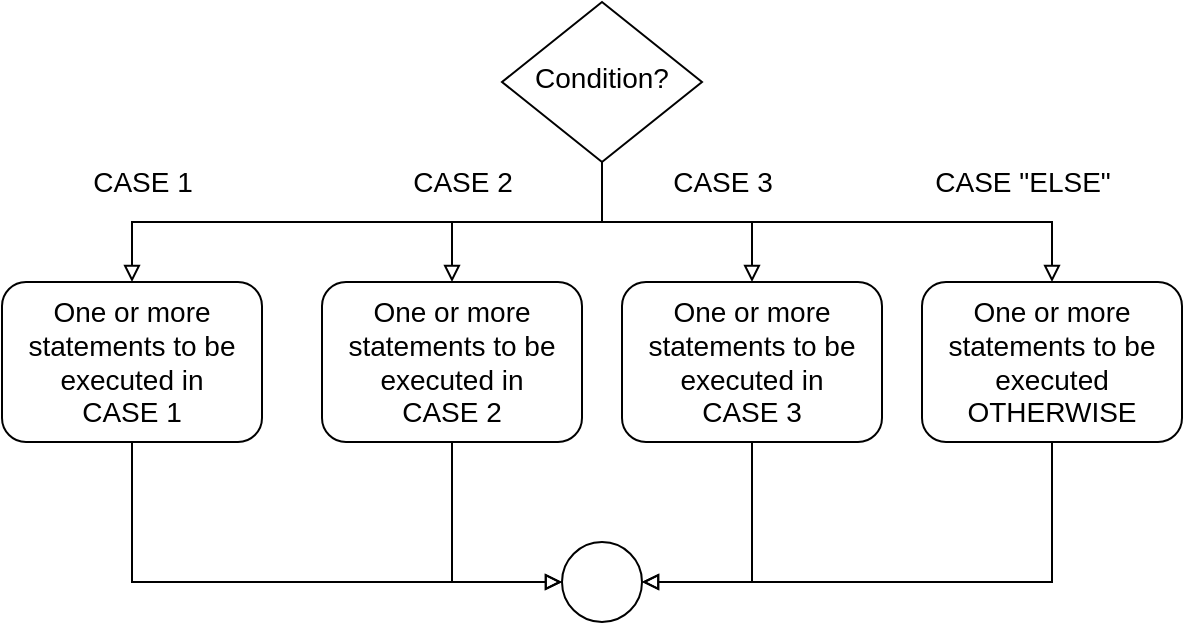 <mxfile version="12.7.4" type="device"><diagram id="C5RBs43oDa-KdzZeNtuy" name="Page-1"><mxGraphModel dx="1038" dy="531" grid="1" gridSize="10" guides="1" tooltips="1" connect="1" arrows="1" fold="1" page="1" pageScale="1" pageWidth="827" pageHeight="1169" math="0" shadow="0"><root><mxCell id="WIyWlLk6GJQsqaUBKTNV-0"/><mxCell id="WIyWlLk6GJQsqaUBKTNV-1" parent="WIyWlLk6GJQsqaUBKTNV-0"/><mxCell id="7kUeNe8gwM-oFzCaWB0E-4" value="CASE 1" style="edgeStyle=orthogonalEdgeStyle;rounded=0;orthogonalLoop=1;jettySize=auto;html=1;entryX=0.5;entryY=0;entryDx=0;entryDy=0;endArrow=block;endFill=0;exitX=0.5;exitY=1;exitDx=0;exitDy=0;fontSize=14;" edge="1" parent="WIyWlLk6GJQsqaUBKTNV-1" source="WIyWlLk6GJQsqaUBKTNV-6" target="WIyWlLk6GJQsqaUBKTNV-12"><mxGeometry x="0.763" y="-20" relative="1" as="geometry"><mxPoint as="offset"/></mxGeometry></mxCell><mxCell id="7kUeNe8gwM-oFzCaWB0E-5" value="CASE 2" style="edgeStyle=orthogonalEdgeStyle;rounded=0;orthogonalLoop=1;jettySize=auto;html=1;entryX=0.5;entryY=0;entryDx=0;entryDy=0;endArrow=block;endFill=0;fontSize=14;" edge="1" parent="WIyWlLk6GJQsqaUBKTNV-1" source="WIyWlLk6GJQsqaUBKTNV-6" target="WIyWlLk6GJQsqaUBKTNV-7"><mxGeometry x="0.481" y="-20" relative="1" as="geometry"><mxPoint as="offset"/></mxGeometry></mxCell><mxCell id="7kUeNe8gwM-oFzCaWB0E-6" value="CASE 3" style="edgeStyle=orthogonalEdgeStyle;rounded=0;orthogonalLoop=1;jettySize=auto;html=1;entryX=0.5;entryY=0;entryDx=0;entryDy=0;endArrow=block;endFill=0;fontSize=14;" edge="1" parent="WIyWlLk6GJQsqaUBKTNV-1" source="WIyWlLk6GJQsqaUBKTNV-6" target="7kUeNe8gwM-oFzCaWB0E-0"><mxGeometry x="0.333" y="20" relative="1" as="geometry"><mxPoint as="offset"/></mxGeometry></mxCell><mxCell id="7kUeNe8gwM-oFzCaWB0E-7" value="CASE &quot;ELSE&quot;" style="edgeStyle=orthogonalEdgeStyle;rounded=0;orthogonalLoop=1;jettySize=auto;html=1;entryX=0.5;entryY=0;entryDx=0;entryDy=0;endArrow=block;endFill=0;exitX=0.5;exitY=1;exitDx=0;exitDy=0;fontSize=14;" edge="1" parent="WIyWlLk6GJQsqaUBKTNV-1" source="WIyWlLk6GJQsqaUBKTNV-6" target="7kUeNe8gwM-oFzCaWB0E-1"><mxGeometry x="0.684" y="20" relative="1" as="geometry"><mxPoint as="offset"/></mxGeometry></mxCell><mxCell id="WIyWlLk6GJQsqaUBKTNV-6" value="Condition?" style="rhombus;whiteSpace=wrap;html=1;shadow=0;fontFamily=Helvetica;fontSize=14;align=center;strokeWidth=1;spacing=6;spacingTop=-4;fontStyle=0" parent="WIyWlLk6GJQsqaUBKTNV-1" vertex="1"><mxGeometry x="300" y="150" width="100" height="80" as="geometry"/></mxCell><mxCell id="7kUeNe8gwM-oFzCaWB0E-14" style="edgeStyle=orthogonalEdgeStyle;rounded=0;orthogonalLoop=1;jettySize=auto;html=1;entryX=0;entryY=0.5;entryDx=0;entryDy=0;endArrow=block;endFill=0;fontSize=14;" edge="1" parent="WIyWlLk6GJQsqaUBKTNV-1" source="WIyWlLk6GJQsqaUBKTNV-7" target="7kUeNe8gwM-oFzCaWB0E-12"><mxGeometry relative="1" as="geometry"/></mxCell><mxCell id="WIyWlLk6GJQsqaUBKTNV-7" value="One or more statements to be executed in&lt;br&gt;CASE 2" style="rounded=1;whiteSpace=wrap;html=1;fontSize=14;glass=0;strokeWidth=1;shadow=0;fontStyle=0" parent="WIyWlLk6GJQsqaUBKTNV-1" vertex="1"><mxGeometry x="210" y="290" width="130" height="80" as="geometry"/></mxCell><mxCell id="7kUeNe8gwM-oFzCaWB0E-13" style="edgeStyle=orthogonalEdgeStyle;rounded=0;orthogonalLoop=1;jettySize=auto;html=1;entryX=0;entryY=0.5;entryDx=0;entryDy=0;endArrow=block;endFill=0;fontSize=14;" edge="1" parent="WIyWlLk6GJQsqaUBKTNV-1" source="WIyWlLk6GJQsqaUBKTNV-12" target="7kUeNe8gwM-oFzCaWB0E-12"><mxGeometry relative="1" as="geometry"><Array as="points"><mxPoint x="115" y="440"/></Array></mxGeometry></mxCell><mxCell id="WIyWlLk6GJQsqaUBKTNV-12" value="One or more statements to be executed in&lt;br&gt;CASE 1" style="rounded=1;whiteSpace=wrap;html=1;fontSize=14;glass=0;strokeWidth=1;shadow=0;fontStyle=0" parent="WIyWlLk6GJQsqaUBKTNV-1" vertex="1"><mxGeometry x="50" y="290" width="130" height="80" as="geometry"/></mxCell><mxCell id="7kUeNe8gwM-oFzCaWB0E-15" style="edgeStyle=orthogonalEdgeStyle;rounded=0;orthogonalLoop=1;jettySize=auto;html=1;entryX=1;entryY=0.5;entryDx=0;entryDy=0;endArrow=block;endFill=0;fontSize=14;" edge="1" parent="WIyWlLk6GJQsqaUBKTNV-1" source="7kUeNe8gwM-oFzCaWB0E-0" target="7kUeNe8gwM-oFzCaWB0E-12"><mxGeometry relative="1" as="geometry"/></mxCell><mxCell id="7kUeNe8gwM-oFzCaWB0E-0" value="One or more statements to be executed in&lt;br&gt;CASE 3" style="rounded=1;whiteSpace=wrap;html=1;fontSize=14;glass=0;strokeWidth=1;shadow=0;fontStyle=0" vertex="1" parent="WIyWlLk6GJQsqaUBKTNV-1"><mxGeometry x="360" y="290" width="130" height="80" as="geometry"/></mxCell><mxCell id="7kUeNe8gwM-oFzCaWB0E-16" style="edgeStyle=orthogonalEdgeStyle;rounded=0;orthogonalLoop=1;jettySize=auto;html=1;entryX=1;entryY=0.5;entryDx=0;entryDy=0;endArrow=block;endFill=0;fontSize=14;" edge="1" parent="WIyWlLk6GJQsqaUBKTNV-1" source="7kUeNe8gwM-oFzCaWB0E-1" target="7kUeNe8gwM-oFzCaWB0E-12"><mxGeometry relative="1" as="geometry"><Array as="points"><mxPoint x="575" y="440"/></Array></mxGeometry></mxCell><mxCell id="7kUeNe8gwM-oFzCaWB0E-1" value="One or more statements to be executed&lt;br&gt;OTHERWISE" style="rounded=1;whiteSpace=wrap;html=1;fontSize=14;glass=0;strokeWidth=1;shadow=0;fontStyle=0" vertex="1" parent="WIyWlLk6GJQsqaUBKTNV-1"><mxGeometry x="510" y="290" width="130" height="80" as="geometry"/></mxCell><mxCell id="7kUeNe8gwM-oFzCaWB0E-12" value="" style="ellipse;whiteSpace=wrap;html=1;aspect=fixed;fontSize=14;" vertex="1" parent="WIyWlLk6GJQsqaUBKTNV-1"><mxGeometry x="330" y="420" width="40" height="40" as="geometry"/></mxCell></root></mxGraphModel></diagram></mxfile>